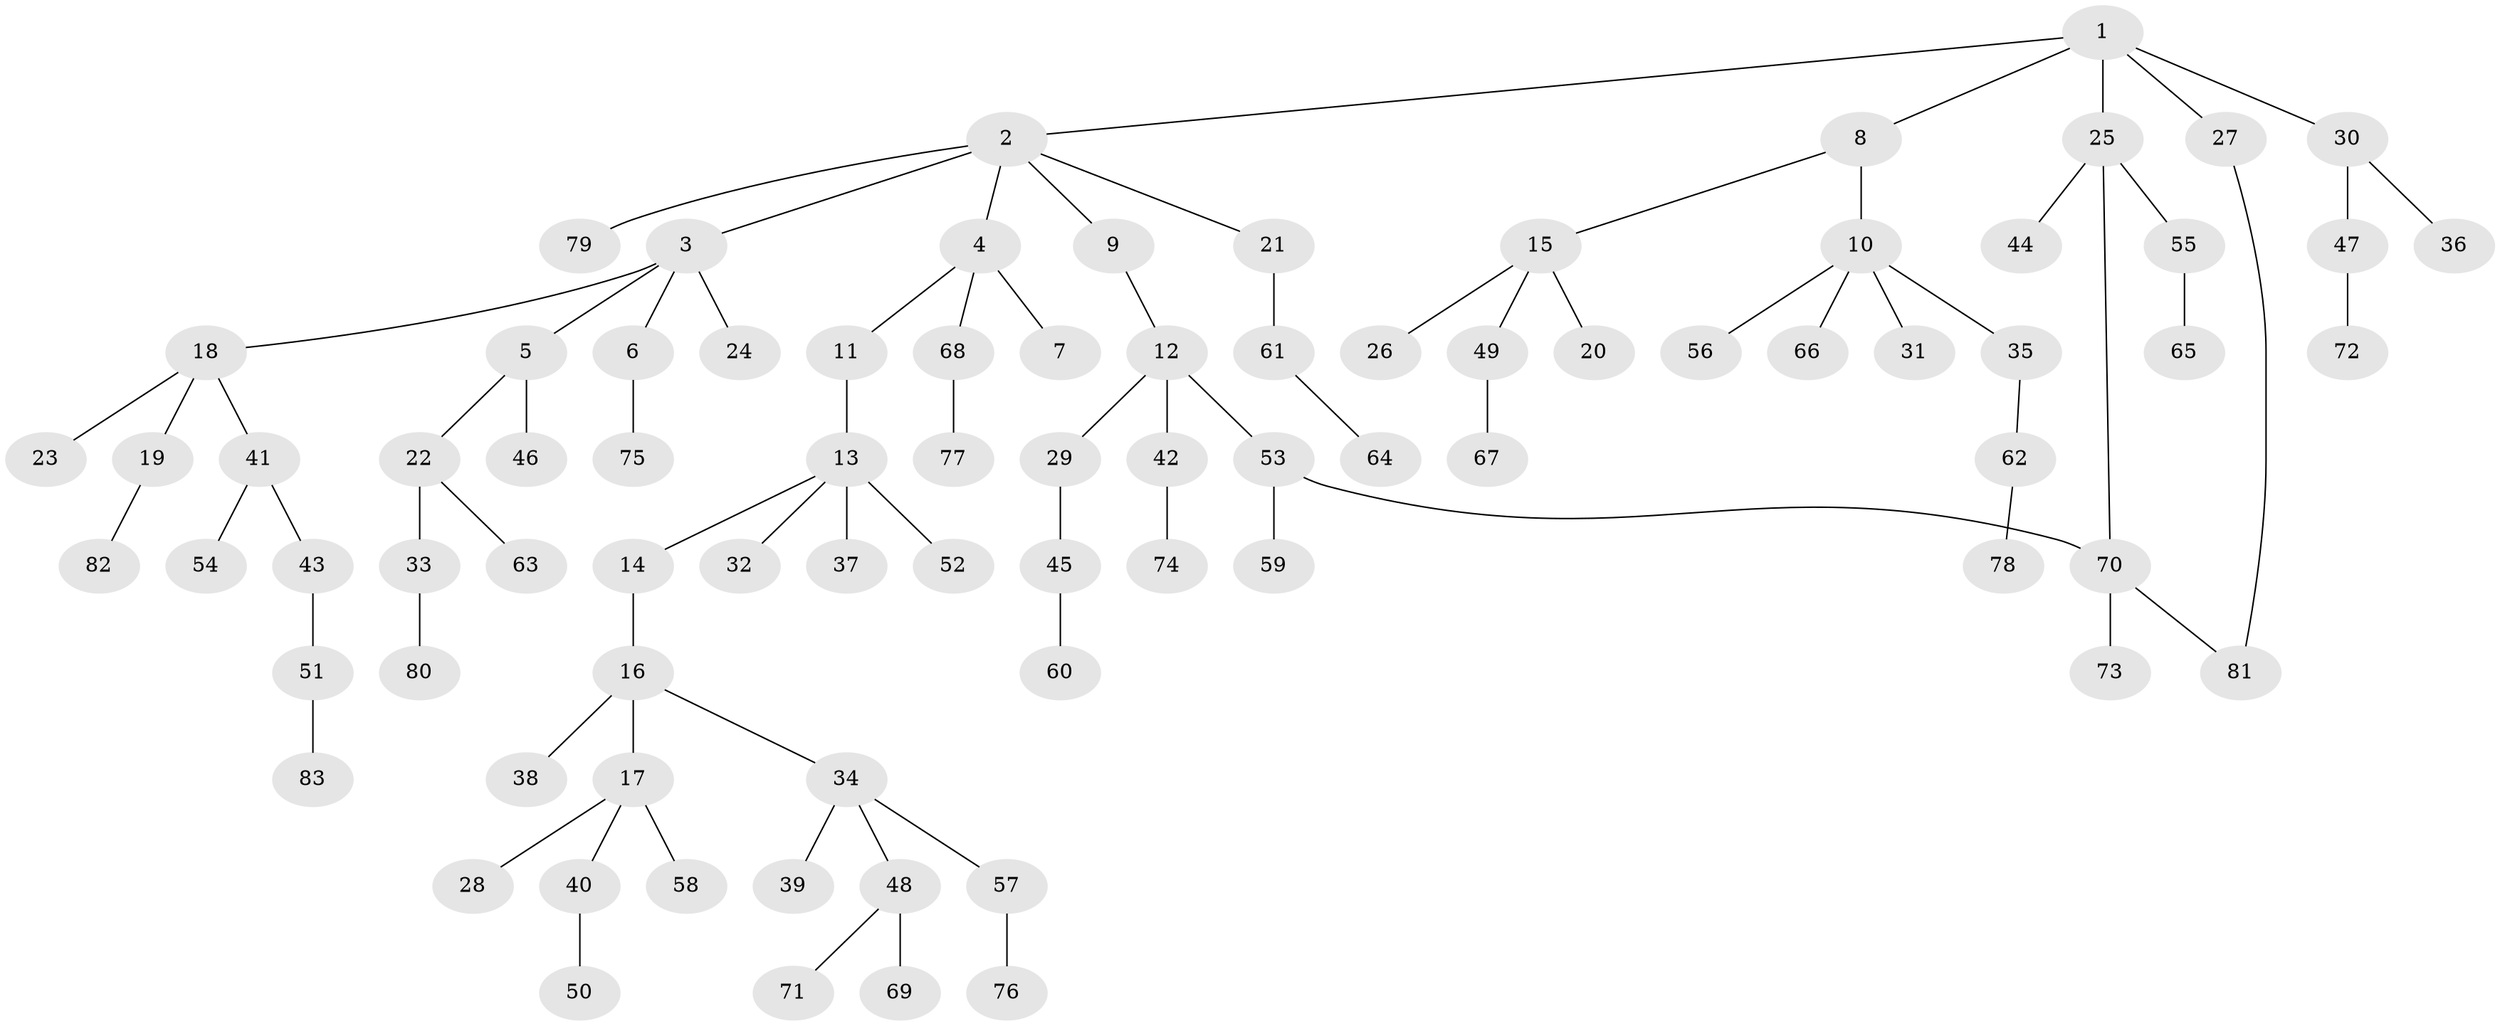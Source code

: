 // coarse degree distribution, {6: 0.05263157894736842, 7: 0.017543859649122806, 4: 0.07017543859649122, 2: 0.17543859649122806, 1: 0.5964912280701754, 5: 0.05263157894736842, 3: 0.03508771929824561}
// Generated by graph-tools (version 1.1) at 2025/41/03/06/25 10:41:26]
// undirected, 83 vertices, 84 edges
graph export_dot {
graph [start="1"]
  node [color=gray90,style=filled];
  1;
  2;
  3;
  4;
  5;
  6;
  7;
  8;
  9;
  10;
  11;
  12;
  13;
  14;
  15;
  16;
  17;
  18;
  19;
  20;
  21;
  22;
  23;
  24;
  25;
  26;
  27;
  28;
  29;
  30;
  31;
  32;
  33;
  34;
  35;
  36;
  37;
  38;
  39;
  40;
  41;
  42;
  43;
  44;
  45;
  46;
  47;
  48;
  49;
  50;
  51;
  52;
  53;
  54;
  55;
  56;
  57;
  58;
  59;
  60;
  61;
  62;
  63;
  64;
  65;
  66;
  67;
  68;
  69;
  70;
  71;
  72;
  73;
  74;
  75;
  76;
  77;
  78;
  79;
  80;
  81;
  82;
  83;
  1 -- 2;
  1 -- 8;
  1 -- 25;
  1 -- 27;
  1 -- 30;
  2 -- 3;
  2 -- 4;
  2 -- 9;
  2 -- 21;
  2 -- 79;
  3 -- 5;
  3 -- 6;
  3 -- 18;
  3 -- 24;
  4 -- 7;
  4 -- 11;
  4 -- 68;
  5 -- 22;
  5 -- 46;
  6 -- 75;
  8 -- 10;
  8 -- 15;
  9 -- 12;
  10 -- 31;
  10 -- 35;
  10 -- 56;
  10 -- 66;
  11 -- 13;
  12 -- 29;
  12 -- 42;
  12 -- 53;
  13 -- 14;
  13 -- 32;
  13 -- 37;
  13 -- 52;
  14 -- 16;
  15 -- 20;
  15 -- 26;
  15 -- 49;
  16 -- 17;
  16 -- 34;
  16 -- 38;
  17 -- 28;
  17 -- 40;
  17 -- 58;
  18 -- 19;
  18 -- 23;
  18 -- 41;
  19 -- 82;
  21 -- 61;
  22 -- 33;
  22 -- 63;
  25 -- 44;
  25 -- 55;
  25 -- 70;
  27 -- 81;
  29 -- 45;
  30 -- 36;
  30 -- 47;
  33 -- 80;
  34 -- 39;
  34 -- 48;
  34 -- 57;
  35 -- 62;
  40 -- 50;
  41 -- 43;
  41 -- 54;
  42 -- 74;
  43 -- 51;
  45 -- 60;
  47 -- 72;
  48 -- 69;
  48 -- 71;
  49 -- 67;
  51 -- 83;
  53 -- 59;
  53 -- 70;
  55 -- 65;
  57 -- 76;
  61 -- 64;
  62 -- 78;
  68 -- 77;
  70 -- 73;
  70 -- 81;
}
